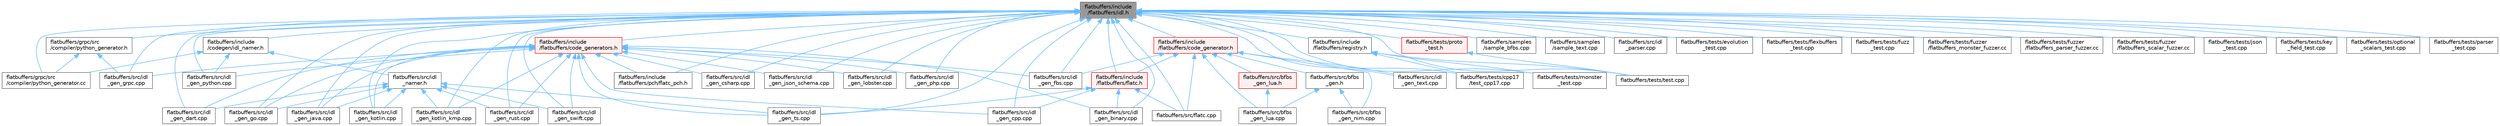 digraph "flatbuffers/include/flatbuffers/idl.h"
{
 // LATEX_PDF_SIZE
  bgcolor="transparent";
  edge [fontname=Helvetica,fontsize=10,labelfontname=Helvetica,labelfontsize=10];
  node [fontname=Helvetica,fontsize=10,shape=box,height=0.2,width=0.4];
  Node1 [id="Node000001",label="flatbuffers/include\l/flatbuffers/idl.h",height=0.2,width=0.4,color="gray40", fillcolor="grey60", style="filled", fontcolor="black",tooltip=" "];
  Node1 -> Node2 [id="edge1_Node000001_Node000002",dir="back",color="steelblue1",style="solid",tooltip=" "];
  Node2 [id="Node000002",label="flatbuffers/grpc/src\l/compiler/python_generator.cc",height=0.2,width=0.4,color="grey40", fillcolor="white", style="filled",URL="$python__generator_8cc.html",tooltip=" "];
  Node1 -> Node3 [id="edge2_Node000001_Node000003",dir="back",color="steelblue1",style="solid",tooltip=" "];
  Node3 [id="Node000003",label="flatbuffers/grpc/src\l/compiler/python_generator.h",height=0.2,width=0.4,color="grey40", fillcolor="white", style="filled",URL="$python__generator_8h.html",tooltip=" "];
  Node3 -> Node2 [id="edge3_Node000003_Node000002",dir="back",color="steelblue1",style="solid",tooltip=" "];
  Node3 -> Node4 [id="edge4_Node000003_Node000004",dir="back",color="steelblue1",style="solid",tooltip=" "];
  Node4 [id="Node000004",label="flatbuffers/src/idl\l_gen_grpc.cpp",height=0.2,width=0.4,color="grey40", fillcolor="white", style="filled",URL="$idl__gen__grpc_8cpp.html",tooltip=" "];
  Node1 -> Node5 [id="edge5_Node000001_Node000005",dir="back",color="steelblue1",style="solid",tooltip=" "];
  Node5 [id="Node000005",label="flatbuffers/include\l/codegen/idl_namer.h",height=0.2,width=0.4,color="grey40", fillcolor="white", style="filled",URL="$include_2codegen_2idl__namer_8h.html",tooltip=" "];
  Node5 -> Node2 [id="edge6_Node000005_Node000002",dir="back",color="steelblue1",style="solid",tooltip=" "];
  Node5 -> Node6 [id="edge7_Node000005_Node000006",dir="back",color="steelblue1",style="solid",tooltip=" "];
  Node6 [id="Node000006",label="flatbuffers/src/idl\l_gen_python.cpp",height=0.2,width=0.4,color="grey40", fillcolor="white", style="filled",URL="$idl__gen__python_8cpp.html",tooltip=" "];
  Node5 -> Node7 [id="edge8_Node000005_Node000007",dir="back",color="steelblue1",style="solid",tooltip=" "];
  Node7 [id="Node000007",label="flatbuffers/src/idl\l_namer.h",height=0.2,width=0.4,color="grey40", fillcolor="white", style="filled",URL="$src_2idl__namer_8h.html",tooltip=" "];
  Node7 -> Node8 [id="edge9_Node000007_Node000008",dir="back",color="steelblue1",style="solid",tooltip=" "];
  Node8 [id="Node000008",label="flatbuffers/src/idl\l_gen_dart.cpp",height=0.2,width=0.4,color="grey40", fillcolor="white", style="filled",URL="$idl__gen__dart_8cpp.html",tooltip=" "];
  Node7 -> Node9 [id="edge10_Node000007_Node000009",dir="back",color="steelblue1",style="solid",tooltip=" "];
  Node9 [id="Node000009",label="flatbuffers/src/idl\l_gen_go.cpp",height=0.2,width=0.4,color="grey40", fillcolor="white", style="filled",URL="$idl__gen__go_8cpp.html",tooltip=" "];
  Node7 -> Node10 [id="edge11_Node000007_Node000010",dir="back",color="steelblue1",style="solid",tooltip=" "];
  Node10 [id="Node000010",label="flatbuffers/src/idl\l_gen_java.cpp",height=0.2,width=0.4,color="grey40", fillcolor="white", style="filled",URL="$idl__gen__java_8cpp.html",tooltip=" "];
  Node7 -> Node11 [id="edge12_Node000007_Node000011",dir="back",color="steelblue1",style="solid",tooltip=" "];
  Node11 [id="Node000011",label="flatbuffers/src/idl\l_gen_kotlin.cpp",height=0.2,width=0.4,color="grey40", fillcolor="white", style="filled",URL="$idl__gen__kotlin_8cpp.html",tooltip=" "];
  Node7 -> Node12 [id="edge13_Node000007_Node000012",dir="back",color="steelblue1",style="solid",tooltip=" "];
  Node12 [id="Node000012",label="flatbuffers/src/idl\l_gen_kotlin_kmp.cpp",height=0.2,width=0.4,color="grey40", fillcolor="white", style="filled",URL="$idl__gen__kotlin__kmp_8cpp.html",tooltip=" "];
  Node7 -> Node13 [id="edge14_Node000007_Node000013",dir="back",color="steelblue1",style="solid",tooltip=" "];
  Node13 [id="Node000013",label="flatbuffers/src/idl\l_gen_rust.cpp",height=0.2,width=0.4,color="grey40", fillcolor="white", style="filled",URL="$idl__gen__rust_8cpp.html",tooltip=" "];
  Node7 -> Node14 [id="edge15_Node000007_Node000014",dir="back",color="steelblue1",style="solid",tooltip=" "];
  Node14 [id="Node000014",label="flatbuffers/src/idl\l_gen_swift.cpp",height=0.2,width=0.4,color="grey40", fillcolor="white", style="filled",URL="$idl__gen__swift_8cpp.html",tooltip=" "];
  Node7 -> Node15 [id="edge16_Node000007_Node000015",dir="back",color="steelblue1",style="solid",tooltip=" "];
  Node15 [id="Node000015",label="flatbuffers/src/idl\l_gen_ts.cpp",height=0.2,width=0.4,color="grey40", fillcolor="white", style="filled",URL="$idl__gen__ts_8cpp.html",tooltip=" "];
  Node1 -> Node16 [id="edge17_Node000001_Node000016",dir="back",color="steelblue1",style="solid",tooltip=" "];
  Node16 [id="Node000016",label="flatbuffers/include\l/flatbuffers/code_generator.h",height=0.2,width=0.4,color="red", fillcolor="#FFF0F0", style="filled",URL="$code__generator_8h.html",tooltip=" "];
  Node16 -> Node17 [id="edge18_Node000016_Node000017",dir="back",color="steelblue1",style="solid",tooltip=" "];
  Node17 [id="Node000017",label="flatbuffers/include\l/flatbuffers/flatc.h",height=0.2,width=0.4,color="red", fillcolor="#FFF0F0", style="filled",URL="$flatc_8h.html",tooltip=" "];
  Node17 -> Node18 [id="edge19_Node000017_Node000018",dir="back",color="steelblue1",style="solid",tooltip=" "];
  Node18 [id="Node000018",label="flatbuffers/src/flatc.cpp",height=0.2,width=0.4,color="grey40", fillcolor="white", style="filled",URL="$flatc_8cpp.html",tooltip=" "];
  Node17 -> Node20 [id="edge20_Node000017_Node000020",dir="back",color="steelblue1",style="solid",tooltip=" "];
  Node20 [id="Node000020",label="flatbuffers/src/idl\l_gen_binary.cpp",height=0.2,width=0.4,color="grey40", fillcolor="white", style="filled",URL="$idl__gen__binary_8cpp.html",tooltip=" "];
  Node17 -> Node21 [id="edge21_Node000017_Node000021",dir="back",color="steelblue1",style="solid",tooltip=" "];
  Node21 [id="Node000021",label="flatbuffers/src/idl\l_gen_cpp.cpp",height=0.2,width=0.4,color="grey40", fillcolor="white", style="filled",URL="$idl__gen__cpp_8cpp.html",tooltip=" "];
  Node17 -> Node15 [id="edge22_Node000017_Node000015",dir="back",color="steelblue1",style="solid",tooltip=" "];
  Node16 -> Node22 [id="edge23_Node000016_Node000022",dir="back",color="steelblue1",style="solid",tooltip=" "];
  Node22 [id="Node000022",label="flatbuffers/src/bfbs\l_gen.h",height=0.2,width=0.4,color="grey40", fillcolor="white", style="filled",URL="$bfbs__gen_8h.html",tooltip=" "];
  Node22 -> Node23 [id="edge24_Node000022_Node000023",dir="back",color="steelblue1",style="solid",tooltip=" "];
  Node23 [id="Node000023",label="flatbuffers/src/bfbs\l_gen_lua.cpp",height=0.2,width=0.4,color="grey40", fillcolor="white", style="filled",URL="$bfbs__gen__lua_8cpp.html",tooltip=" "];
  Node22 -> Node24 [id="edge25_Node000022_Node000024",dir="back",color="steelblue1",style="solid",tooltip=" "];
  Node24 [id="Node000024",label="flatbuffers/src/bfbs\l_gen_nim.cpp",height=0.2,width=0.4,color="grey40", fillcolor="white", style="filled",URL="$bfbs__gen__nim_8cpp.html",tooltip=" "];
  Node16 -> Node23 [id="edge26_Node000016_Node000023",dir="back",color="steelblue1",style="solid",tooltip=" "];
  Node16 -> Node25 [id="edge27_Node000016_Node000025",dir="back",color="steelblue1",style="solid",tooltip=" "];
  Node25 [id="Node000025",label="flatbuffers/src/bfbs\l_gen_lua.h",height=0.2,width=0.4,color="red", fillcolor="#FFF0F0", style="filled",URL="$bfbs__gen__lua_8h.html",tooltip=" "];
  Node25 -> Node23 [id="edge28_Node000025_Node000023",dir="back",color="steelblue1",style="solid",tooltip=" "];
  Node16 -> Node24 [id="edge29_Node000016_Node000024",dir="back",color="steelblue1",style="solid",tooltip=" "];
  Node16 -> Node18 [id="edge30_Node000016_Node000018",dir="back",color="steelblue1",style="solid",tooltip=" "];
  Node16 -> Node32 [id="edge31_Node000016_Node000032",dir="back",color="steelblue1",style="solid",tooltip=" "];
  Node32 [id="Node000032",label="flatbuffers/src/idl\l_gen_fbs.cpp",height=0.2,width=0.4,color="grey40", fillcolor="white", style="filled",URL="$idl__gen__fbs_8cpp.html",tooltip=" "];
  Node16 -> Node47 [id="edge32_Node000016_Node000047",dir="back",color="steelblue1",style="solid",tooltip=" "];
  Node47 [id="Node000047",label="flatbuffers/src/idl\l_gen_text.cpp",height=0.2,width=0.4,color="grey40", fillcolor="white", style="filled",URL="$idl__gen__text_8cpp.html",tooltip=" "];
  Node1 -> Node50 [id="edge33_Node000001_Node000050",dir="back",color="steelblue1",style="solid",tooltip=" "];
  Node50 [id="Node000050",label="flatbuffers/include\l/flatbuffers/code_generators.h",height=0.2,width=0.4,color="red", fillcolor="#FFF0F0", style="filled",URL="$code__generators_8h.html",tooltip=" "];
  Node50 -> Node51 [id="edge34_Node000050_Node000051",dir="back",color="steelblue1",style="solid",tooltip=" "];
  Node51 [id="Node000051",label="flatbuffers/include\l/flatbuffers/pch/flatc_pch.h",height=0.2,width=0.4,color="grey40", fillcolor="white", style="filled",URL="$flatc__pch_8h.html",tooltip=" "];
  Node50 -> Node20 [id="edge35_Node000050_Node000020",dir="back",color="steelblue1",style="solid",tooltip=" "];
  Node50 -> Node21 [id="edge36_Node000050_Node000021",dir="back",color="steelblue1",style="solid",tooltip=" "];
  Node50 -> Node30 [id="edge37_Node000050_Node000030",dir="back",color="steelblue1",style="solid",tooltip=" "];
  Node30 [id="Node000030",label="flatbuffers/src/idl\l_gen_csharp.cpp",height=0.2,width=0.4,color="grey40", fillcolor="white", style="filled",URL="$idl__gen__csharp_8cpp.html",tooltip=" "];
  Node50 -> Node8 [id="edge38_Node000050_Node000008",dir="back",color="steelblue1",style="solid",tooltip=" "];
  Node50 -> Node32 [id="edge39_Node000050_Node000032",dir="back",color="steelblue1",style="solid",tooltip=" "];
  Node50 -> Node9 [id="edge40_Node000050_Node000009",dir="back",color="steelblue1",style="solid",tooltip=" "];
  Node50 -> Node4 [id="edge41_Node000050_Node000004",dir="back",color="steelblue1",style="solid",tooltip=" "];
  Node50 -> Node10 [id="edge42_Node000050_Node000010",dir="back",color="steelblue1",style="solid",tooltip=" "];
  Node50 -> Node38 [id="edge43_Node000050_Node000038",dir="back",color="steelblue1",style="solid",tooltip=" "];
  Node38 [id="Node000038",label="flatbuffers/src/idl\l_gen_json_schema.cpp",height=0.2,width=0.4,color="grey40", fillcolor="white", style="filled",URL="$idl__gen__json__schema_8cpp.html",tooltip=" "];
  Node50 -> Node11 [id="edge44_Node000050_Node000011",dir="back",color="steelblue1",style="solid",tooltip=" "];
  Node50 -> Node12 [id="edge45_Node000050_Node000012",dir="back",color="steelblue1",style="solid",tooltip=" "];
  Node50 -> Node41 [id="edge46_Node000050_Node000041",dir="back",color="steelblue1",style="solid",tooltip=" "];
  Node41 [id="Node000041",label="flatbuffers/src/idl\l_gen_lobster.cpp",height=0.2,width=0.4,color="grey40", fillcolor="white", style="filled",URL="$idl__gen__lobster_8cpp.html",tooltip=" "];
  Node50 -> Node43 [id="edge47_Node000050_Node000043",dir="back",color="steelblue1",style="solid",tooltip=" "];
  Node43 [id="Node000043",label="flatbuffers/src/idl\l_gen_php.cpp",height=0.2,width=0.4,color="grey40", fillcolor="white", style="filled",URL="$idl__gen__php_8cpp.html",tooltip=" "];
  Node50 -> Node6 [id="edge48_Node000050_Node000006",dir="back",color="steelblue1",style="solid",tooltip=" "];
  Node50 -> Node13 [id="edge49_Node000050_Node000013",dir="back",color="steelblue1",style="solid",tooltip=" "];
  Node50 -> Node14 [id="edge50_Node000050_Node000014",dir="back",color="steelblue1",style="solid",tooltip=" "];
  Node50 -> Node15 [id="edge51_Node000050_Node000015",dir="back",color="steelblue1",style="solid",tooltip=" "];
  Node1 -> Node17 [id="edge52_Node000001_Node000017",dir="back",color="steelblue1",style="solid",tooltip=" "];
  Node1 -> Node51 [id="edge53_Node000001_Node000051",dir="back",color="steelblue1",style="solid",tooltip=" "];
  Node1 -> Node53 [id="edge54_Node000001_Node000053",dir="back",color="steelblue1",style="solid",tooltip=" "];
  Node53 [id="Node000053",label="flatbuffers/include\l/flatbuffers/registry.h",height=0.2,width=0.4,color="grey40", fillcolor="white", style="filled",URL="$registry_8h.html",tooltip=" "];
  Node53 -> Node54 [id="edge55_Node000053_Node000054",dir="back",color="steelblue1",style="solid",tooltip=" "];
  Node54 [id="Node000054",label="flatbuffers/tests/cpp17\l/test_cpp17.cpp",height=0.2,width=0.4,color="grey40", fillcolor="white", style="filled",URL="$test__cpp17_8cpp.html",tooltip=" "];
  Node53 -> Node55 [id="edge56_Node000053_Node000055",dir="back",color="steelblue1",style="solid",tooltip=" "];
  Node55 [id="Node000055",label="flatbuffers/tests/monster\l_test.cpp",height=0.2,width=0.4,color="grey40", fillcolor="white", style="filled",URL="$monster__test_8cpp.html",tooltip=" "];
  Node53 -> Node56 [id="edge57_Node000053_Node000056",dir="back",color="steelblue1",style="solid",tooltip=" "];
  Node56 [id="Node000056",label="flatbuffers/tests/test.cpp",height=0.2,width=0.4,color="grey40", fillcolor="white", style="filled",URL="$test_8cpp.html",tooltip=" "];
  Node1 -> Node57 [id="edge58_Node000001_Node000057",dir="back",color="steelblue1",style="solid",tooltip=" "];
  Node57 [id="Node000057",label="flatbuffers/samples\l/sample_bfbs.cpp",height=0.2,width=0.4,color="grey40", fillcolor="white", style="filled",URL="$sample__bfbs_8cpp.html",tooltip=" "];
  Node1 -> Node58 [id="edge59_Node000001_Node000058",dir="back",color="steelblue1",style="solid",tooltip=" "];
  Node58 [id="Node000058",label="flatbuffers/samples\l/sample_text.cpp",height=0.2,width=0.4,color="grey40", fillcolor="white", style="filled",URL="$sample__text_8cpp.html",tooltip=" "];
  Node1 -> Node18 [id="edge60_Node000001_Node000018",dir="back",color="steelblue1",style="solid",tooltip=" "];
  Node1 -> Node20 [id="edge61_Node000001_Node000020",dir="back",color="steelblue1",style="solid",tooltip=" "];
  Node1 -> Node21 [id="edge62_Node000001_Node000021",dir="back",color="steelblue1",style="solid",tooltip=" "];
  Node1 -> Node30 [id="edge63_Node000001_Node000030",dir="back",color="steelblue1",style="solid",tooltip=" "];
  Node1 -> Node8 [id="edge64_Node000001_Node000008",dir="back",color="steelblue1",style="solid",tooltip=" "];
  Node1 -> Node32 [id="edge65_Node000001_Node000032",dir="back",color="steelblue1",style="solid",tooltip=" "];
  Node1 -> Node9 [id="edge66_Node000001_Node000009",dir="back",color="steelblue1",style="solid",tooltip=" "];
  Node1 -> Node4 [id="edge67_Node000001_Node000004",dir="back",color="steelblue1",style="solid",tooltip=" "];
  Node1 -> Node10 [id="edge68_Node000001_Node000010",dir="back",color="steelblue1",style="solid",tooltip=" "];
  Node1 -> Node38 [id="edge69_Node000001_Node000038",dir="back",color="steelblue1",style="solid",tooltip=" "];
  Node1 -> Node11 [id="edge70_Node000001_Node000011",dir="back",color="steelblue1",style="solid",tooltip=" "];
  Node1 -> Node12 [id="edge71_Node000001_Node000012",dir="back",color="steelblue1",style="solid",tooltip=" "];
  Node1 -> Node41 [id="edge72_Node000001_Node000041",dir="back",color="steelblue1",style="solid",tooltip=" "];
  Node1 -> Node43 [id="edge73_Node000001_Node000043",dir="back",color="steelblue1",style="solid",tooltip=" "];
  Node1 -> Node6 [id="edge74_Node000001_Node000006",dir="back",color="steelblue1",style="solid",tooltip=" "];
  Node1 -> Node13 [id="edge75_Node000001_Node000013",dir="back",color="steelblue1",style="solid",tooltip=" "];
  Node1 -> Node14 [id="edge76_Node000001_Node000014",dir="back",color="steelblue1",style="solid",tooltip=" "];
  Node1 -> Node47 [id="edge77_Node000001_Node000047",dir="back",color="steelblue1",style="solid",tooltip=" "];
  Node1 -> Node15 [id="edge78_Node000001_Node000015",dir="back",color="steelblue1",style="solid",tooltip=" "];
  Node1 -> Node59 [id="edge79_Node000001_Node000059",dir="back",color="steelblue1",style="solid",tooltip=" "];
  Node59 [id="Node000059",label="flatbuffers/src/idl\l_parser.cpp",height=0.2,width=0.4,color="grey40", fillcolor="white", style="filled",URL="$idl__parser_8cpp.html",tooltip=" "];
  Node1 -> Node54 [id="edge80_Node000001_Node000054",dir="back",color="steelblue1",style="solid",tooltip=" "];
  Node1 -> Node60 [id="edge81_Node000001_Node000060",dir="back",color="steelblue1",style="solid",tooltip=" "];
  Node60 [id="Node000060",label="flatbuffers/tests/evolution\l_test.cpp",height=0.2,width=0.4,color="grey40", fillcolor="white", style="filled",URL="$evolution__test_8cpp.html",tooltip=" "];
  Node1 -> Node61 [id="edge82_Node000001_Node000061",dir="back",color="steelblue1",style="solid",tooltip=" "];
  Node61 [id="Node000061",label="flatbuffers/tests/flexbuffers\l_test.cpp",height=0.2,width=0.4,color="grey40", fillcolor="white", style="filled",URL="$flexbuffers__test_8cpp.html",tooltip=" "];
  Node1 -> Node62 [id="edge83_Node000001_Node000062",dir="back",color="steelblue1",style="solid",tooltip=" "];
  Node62 [id="Node000062",label="flatbuffers/tests/fuzz\l_test.cpp",height=0.2,width=0.4,color="grey40", fillcolor="white", style="filled",URL="$fuzz__test_8cpp.html",tooltip=" "];
  Node1 -> Node63 [id="edge84_Node000001_Node000063",dir="back",color="steelblue1",style="solid",tooltip=" "];
  Node63 [id="Node000063",label="flatbuffers/tests/fuzzer\l/flatbuffers_monster_fuzzer.cc",height=0.2,width=0.4,color="grey40", fillcolor="white", style="filled",URL="$flatbuffers__monster__fuzzer_8cc.html",tooltip=" "];
  Node1 -> Node64 [id="edge85_Node000001_Node000064",dir="back",color="steelblue1",style="solid",tooltip=" "];
  Node64 [id="Node000064",label="flatbuffers/tests/fuzzer\l/flatbuffers_parser_fuzzer.cc",height=0.2,width=0.4,color="grey40", fillcolor="white", style="filled",URL="$flatbuffers__parser__fuzzer_8cc.html",tooltip=" "];
  Node1 -> Node65 [id="edge86_Node000001_Node000065",dir="back",color="steelblue1",style="solid",tooltip=" "];
  Node65 [id="Node000065",label="flatbuffers/tests/fuzzer\l/flatbuffers_scalar_fuzzer.cc",height=0.2,width=0.4,color="grey40", fillcolor="white", style="filled",URL="$flatbuffers__scalar__fuzzer_8cc.html",tooltip=" "];
  Node1 -> Node66 [id="edge87_Node000001_Node000066",dir="back",color="steelblue1",style="solid",tooltip=" "];
  Node66 [id="Node000066",label="flatbuffers/tests/json\l_test.cpp",height=0.2,width=0.4,color="grey40", fillcolor="white", style="filled",URL="$json__test_8cpp.html",tooltip=" "];
  Node1 -> Node67 [id="edge88_Node000001_Node000067",dir="back",color="steelblue1",style="solid",tooltip=" "];
  Node67 [id="Node000067",label="flatbuffers/tests/key\l_field_test.cpp",height=0.2,width=0.4,color="grey40", fillcolor="white", style="filled",URL="$key__field__test_8cpp.html",tooltip=" "];
  Node1 -> Node55 [id="edge89_Node000001_Node000055",dir="back",color="steelblue1",style="solid",tooltip=" "];
  Node1 -> Node68 [id="edge90_Node000001_Node000068",dir="back",color="steelblue1",style="solid",tooltip=" "];
  Node68 [id="Node000068",label="flatbuffers/tests/optional\l_scalars_test.cpp",height=0.2,width=0.4,color="grey40", fillcolor="white", style="filled",URL="$optional__scalars__test_8cpp.html",tooltip=" "];
  Node1 -> Node69 [id="edge91_Node000001_Node000069",dir="back",color="steelblue1",style="solid",tooltip=" "];
  Node69 [id="Node000069",label="flatbuffers/tests/parser\l_test.cpp",height=0.2,width=0.4,color="grey40", fillcolor="white", style="filled",URL="$parser__test_8cpp.html",tooltip=" "];
  Node1 -> Node70 [id="edge92_Node000001_Node000070",dir="back",color="steelblue1",style="solid",tooltip=" "];
  Node70 [id="Node000070",label="flatbuffers/tests/proto\l_test.h",height=0.2,width=0.4,color="red", fillcolor="#FFF0F0", style="filled",URL="$proto__test_8h.html",tooltip=" "];
  Node70 -> Node56 [id="edge93_Node000070_Node000056",dir="back",color="steelblue1",style="solid",tooltip=" "];
  Node1 -> Node56 [id="edge94_Node000001_Node000056",dir="back",color="steelblue1",style="solid",tooltip=" "];
}
